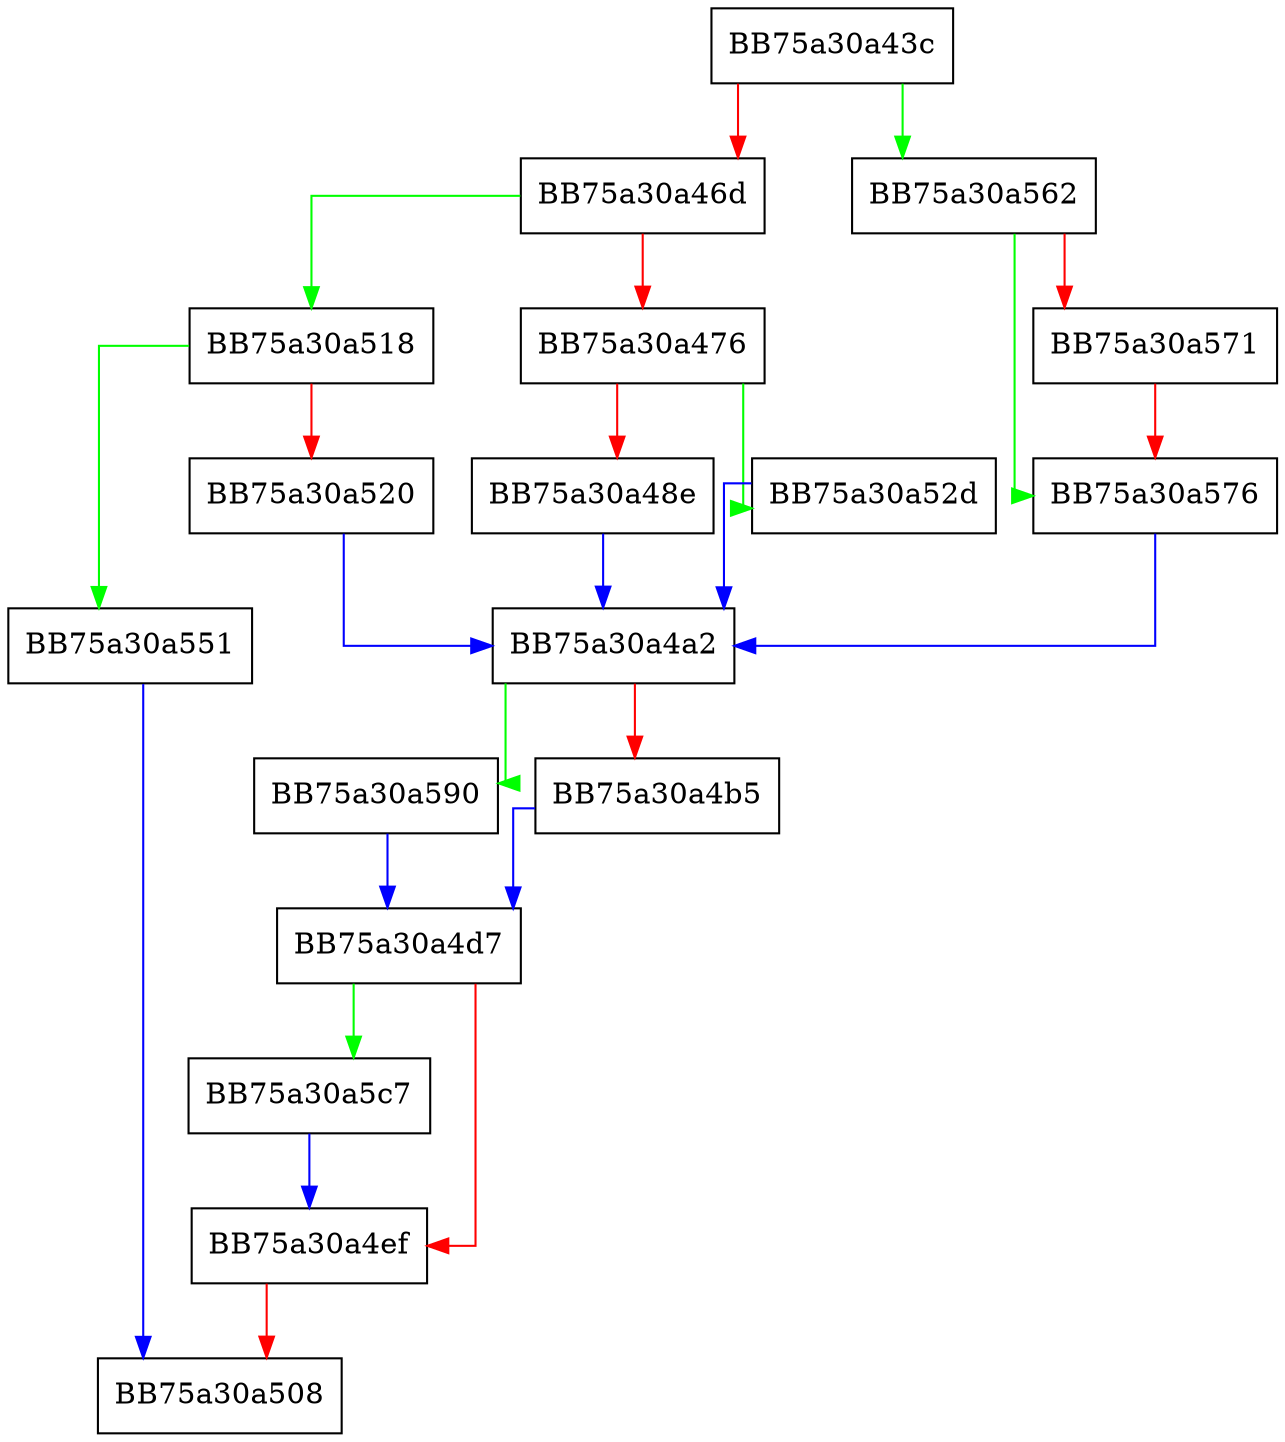 digraph getop_addr_MR {
  node [shape="box"];
  graph [splines=ortho];
  BB75a30a43c -> BB75a30a562 [color="green"];
  BB75a30a43c -> BB75a30a46d [color="red"];
  BB75a30a46d -> BB75a30a518 [color="green"];
  BB75a30a46d -> BB75a30a476 [color="red"];
  BB75a30a476 -> BB75a30a52d [color="green"];
  BB75a30a476 -> BB75a30a48e [color="red"];
  BB75a30a48e -> BB75a30a4a2 [color="blue"];
  BB75a30a4a2 -> BB75a30a590 [color="green"];
  BB75a30a4a2 -> BB75a30a4b5 [color="red"];
  BB75a30a4b5 -> BB75a30a4d7 [color="blue"];
  BB75a30a4d7 -> BB75a30a5c7 [color="green"];
  BB75a30a4d7 -> BB75a30a4ef [color="red"];
  BB75a30a4ef -> BB75a30a508 [color="red"];
  BB75a30a518 -> BB75a30a551 [color="green"];
  BB75a30a518 -> BB75a30a520 [color="red"];
  BB75a30a520 -> BB75a30a4a2 [color="blue"];
  BB75a30a52d -> BB75a30a4a2 [color="blue"];
  BB75a30a551 -> BB75a30a508 [color="blue"];
  BB75a30a562 -> BB75a30a576 [color="green"];
  BB75a30a562 -> BB75a30a571 [color="red"];
  BB75a30a571 -> BB75a30a576 [color="red"];
  BB75a30a576 -> BB75a30a4a2 [color="blue"];
  BB75a30a590 -> BB75a30a4d7 [color="blue"];
  BB75a30a5c7 -> BB75a30a4ef [color="blue"];
}